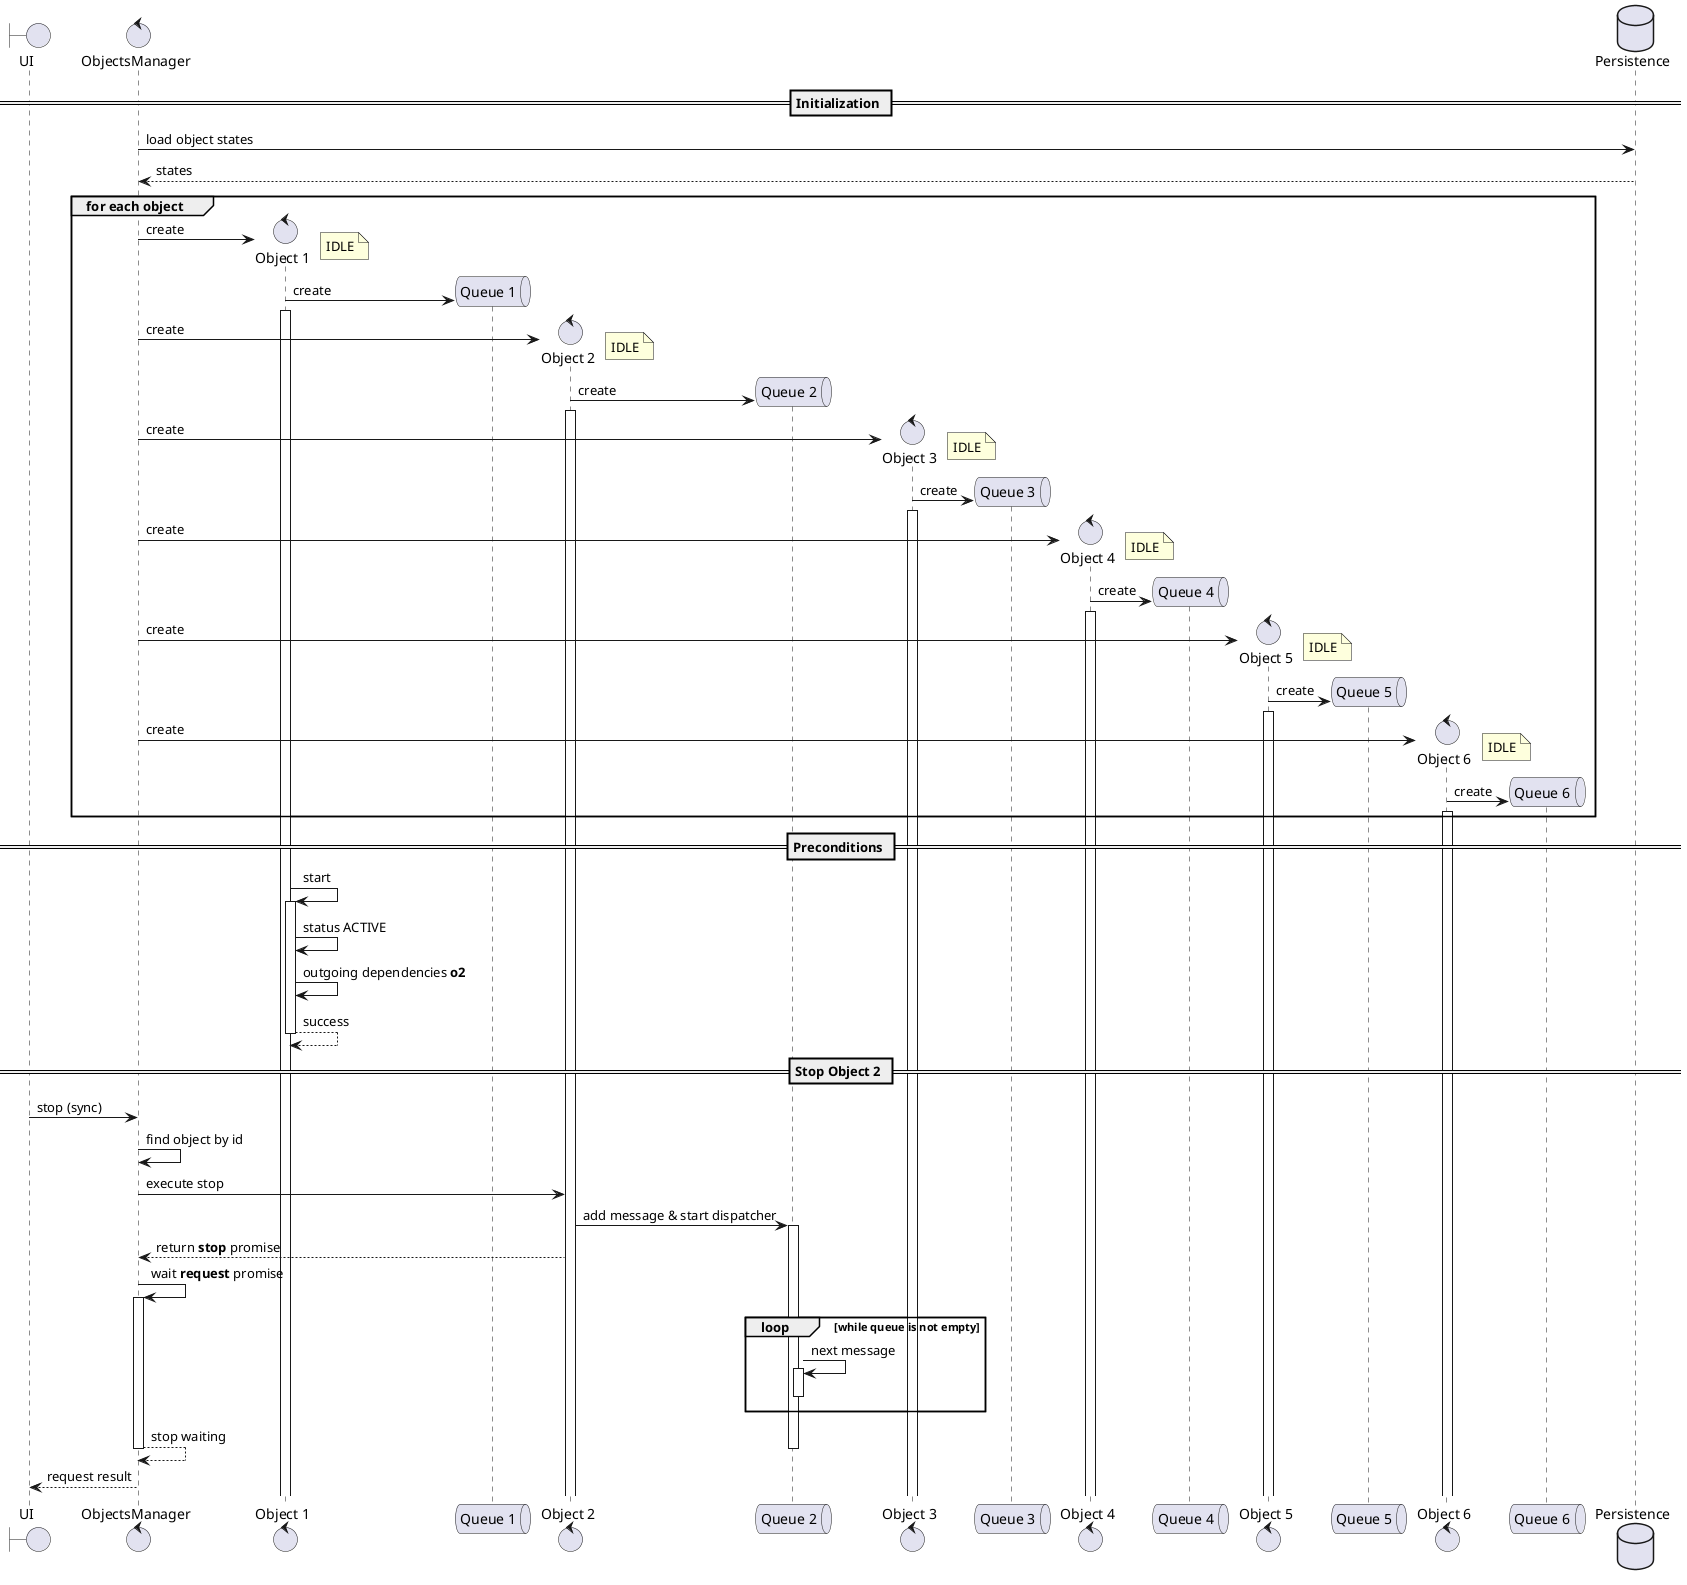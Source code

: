 @startuml

boundary    "UI"    as ui
control     "ObjectsManager"    as om
control     "Object 1"          as o1
queue       "Queue 1"           as q1
control     "Object 2"          as o2
queue       "Queue 2"           as q2
control     "Object 3"          as o3
queue       "Queue 3"           as q3
control     "Object 4"          as o4
queue       "Queue 4"           as q4
control     "Object 5"          as o5
queue       "Queue 5"           as q5
control     "Object 6"          as o6
queue       "Queue 6"           as q6
database    "Persistence"       as db

== Initialization ==

om -> db : load object states
return states
'activate supervisor

group for each object
    om -> o1 ** : create
        note right : IDLE
        o1 -> q1 ** : create
        activate o1
    om -> o2 ** : create
        note right : IDLE
        o2 -> q2 ** : create
        activate o2
    om -> o3 ** : create
        note right : IDLE
        o3 -> q3 ** : create
        activate o3
    om -> o4 ** : create
        note right : IDLE
        o4 -> q4 ** : create
        activate o4
    om -> o5 ** : create
        note right : IDLE
        o5 -> q5 ** : create
        activate o5
    om -> o6 ** : create
        note right : IDLE
        o6 -> q6 ** : create
        activate o6
end

== Preconditions ==

o1 -> o1 ++ : start
    o1 -> o1 : status ACTIVE
    o1 -> o1 : outgoing dependencies **o2**
return success

== Stop Object 2 ==

ui -> om : stop (sync)
om -> om : find object by id
om -> o2 : execute stop
o2 -> q2 ++ : add message & start dispatcher
    o2 --> om : return **stop** promise
    om -> om ++ : wait **request** promise

    loop while queue is not empty
    q2 -> q2 ++ : next message

    deactivate q2
    end

    return stop waiting
deactivate q2
om --> ui : request result

@enduml
